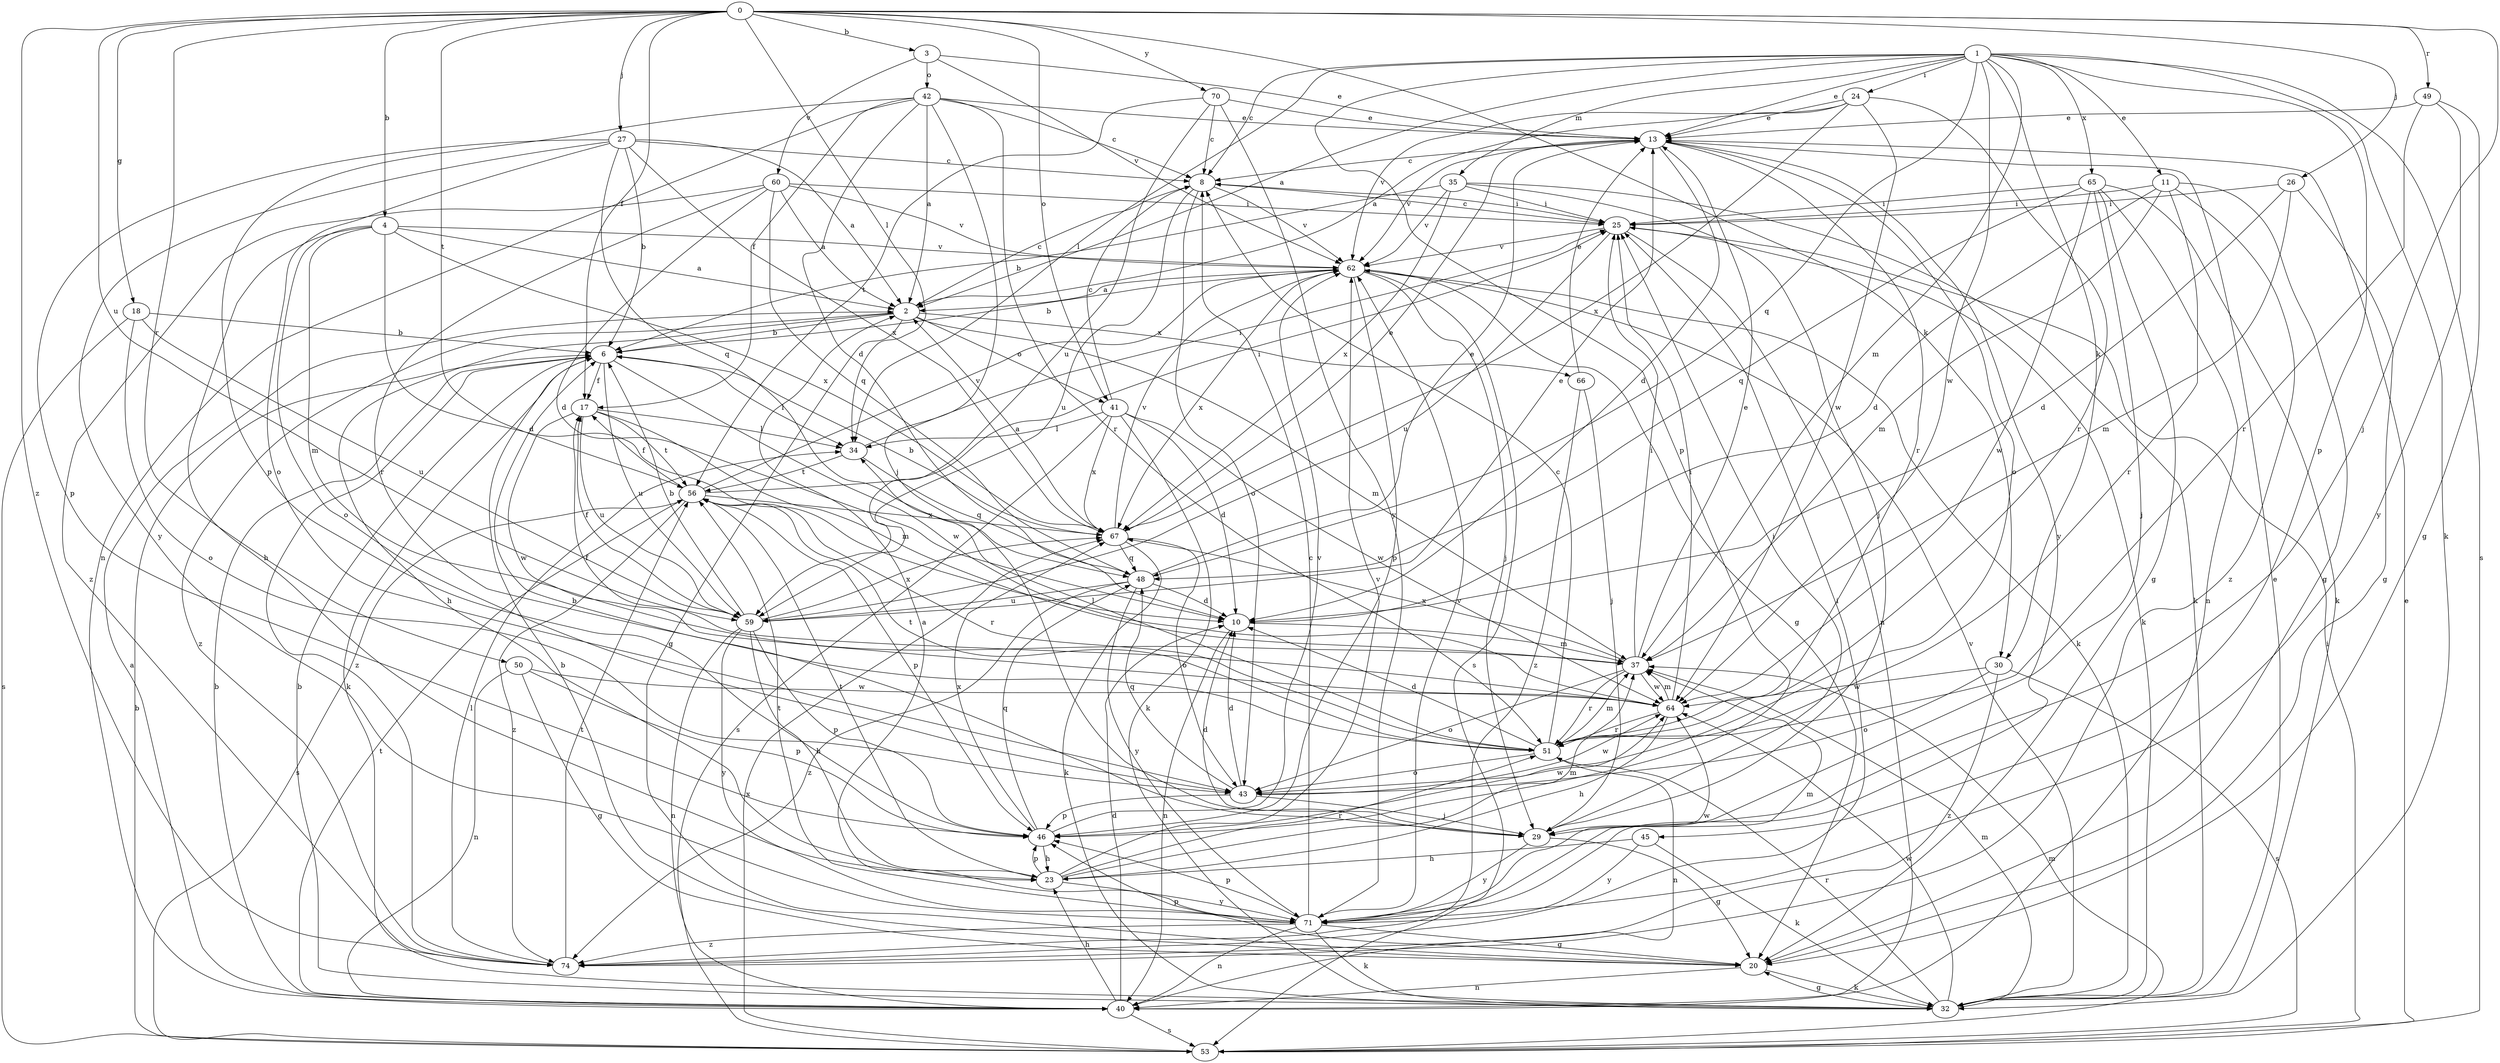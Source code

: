 strict digraph  {
0;
1;
2;
3;
4;
6;
8;
10;
11;
13;
17;
18;
20;
23;
24;
25;
26;
27;
29;
30;
32;
34;
35;
37;
40;
41;
42;
43;
45;
46;
48;
49;
50;
51;
53;
56;
59;
60;
62;
64;
65;
66;
67;
70;
71;
74;
0 -> 3  [label=b];
0 -> 4  [label=b];
0 -> 17  [label=f];
0 -> 18  [label=g];
0 -> 26  [label=j];
0 -> 27  [label=j];
0 -> 29  [label=j];
0 -> 30  [label=k];
0 -> 34  [label=l];
0 -> 41  [label=o];
0 -> 49  [label=r];
0 -> 50  [label=r];
0 -> 56  [label=t];
0 -> 59  [label=u];
0 -> 70  [label=y];
0 -> 74  [label=z];
1 -> 2  [label=a];
1 -> 8  [label=c];
1 -> 11  [label=e];
1 -> 13  [label=e];
1 -> 24  [label=i];
1 -> 30  [label=k];
1 -> 32  [label=k];
1 -> 34  [label=l];
1 -> 35  [label=m];
1 -> 37  [label=m];
1 -> 45  [label=p];
1 -> 46  [label=p];
1 -> 48  [label=q];
1 -> 53  [label=s];
1 -> 64  [label=w];
1 -> 65  [label=x];
2 -> 6  [label=b];
2 -> 8  [label=c];
2 -> 20  [label=g];
2 -> 23  [label=h];
2 -> 37  [label=m];
2 -> 41  [label=o];
2 -> 66  [label=x];
2 -> 74  [label=z];
3 -> 13  [label=e];
3 -> 42  [label=o];
3 -> 60  [label=v];
3 -> 62  [label=v];
4 -> 2  [label=a];
4 -> 10  [label=d];
4 -> 23  [label=h];
4 -> 37  [label=m];
4 -> 43  [label=o];
4 -> 62  [label=v];
4 -> 67  [label=x];
6 -> 17  [label=f];
6 -> 32  [label=k];
6 -> 34  [label=l];
6 -> 59  [label=u];
6 -> 64  [label=w];
6 -> 74  [label=z];
8 -> 25  [label=i];
8 -> 43  [label=o];
8 -> 59  [label=u];
8 -> 62  [label=v];
10 -> 37  [label=m];
10 -> 40  [label=n];
11 -> 10  [label=d];
11 -> 20  [label=g];
11 -> 25  [label=i];
11 -> 37  [label=m];
11 -> 51  [label=r];
11 -> 74  [label=z];
13 -> 8  [label=c];
13 -> 10  [label=d];
13 -> 43  [label=o];
13 -> 51  [label=r];
13 -> 62  [label=v];
13 -> 71  [label=y];
17 -> 34  [label=l];
17 -> 37  [label=m];
17 -> 56  [label=t];
17 -> 59  [label=u];
17 -> 64  [label=w];
18 -> 6  [label=b];
18 -> 43  [label=o];
18 -> 53  [label=s];
18 -> 59  [label=u];
20 -> 6  [label=b];
20 -> 32  [label=k];
20 -> 40  [label=n];
20 -> 46  [label=p];
23 -> 37  [label=m];
23 -> 46  [label=p];
23 -> 51  [label=r];
23 -> 56  [label=t];
23 -> 62  [label=v];
23 -> 71  [label=y];
24 -> 2  [label=a];
24 -> 13  [label=e];
24 -> 51  [label=r];
24 -> 62  [label=v];
24 -> 64  [label=w];
24 -> 67  [label=x];
25 -> 8  [label=c];
25 -> 32  [label=k];
25 -> 40  [label=n];
25 -> 59  [label=u];
25 -> 62  [label=v];
26 -> 10  [label=d];
26 -> 20  [label=g];
26 -> 25  [label=i];
26 -> 37  [label=m];
27 -> 2  [label=a];
27 -> 6  [label=b];
27 -> 8  [label=c];
27 -> 43  [label=o];
27 -> 46  [label=p];
27 -> 48  [label=q];
27 -> 67  [label=x];
27 -> 71  [label=y];
29 -> 6  [label=b];
29 -> 10  [label=d];
29 -> 20  [label=g];
29 -> 25  [label=i];
29 -> 71  [label=y];
30 -> 43  [label=o];
30 -> 53  [label=s];
30 -> 64  [label=w];
30 -> 74  [label=z];
32 -> 6  [label=b];
32 -> 13  [label=e];
32 -> 20  [label=g];
32 -> 37  [label=m];
32 -> 51  [label=r];
32 -> 62  [label=v];
32 -> 64  [label=w];
34 -> 25  [label=i];
34 -> 48  [label=q];
34 -> 56  [label=t];
35 -> 6  [label=b];
35 -> 25  [label=i];
35 -> 29  [label=j];
35 -> 32  [label=k];
35 -> 62  [label=v];
35 -> 67  [label=x];
37 -> 13  [label=e];
37 -> 25  [label=i];
37 -> 43  [label=o];
37 -> 51  [label=r];
37 -> 64  [label=w];
37 -> 67  [label=x];
40 -> 2  [label=a];
40 -> 6  [label=b];
40 -> 10  [label=d];
40 -> 23  [label=h];
40 -> 53  [label=s];
40 -> 56  [label=t];
41 -> 8  [label=c];
41 -> 10  [label=d];
41 -> 32  [label=k];
41 -> 34  [label=l];
41 -> 53  [label=s];
41 -> 64  [label=w];
41 -> 67  [label=x];
42 -> 2  [label=a];
42 -> 8  [label=c];
42 -> 10  [label=d];
42 -> 13  [label=e];
42 -> 17  [label=f];
42 -> 29  [label=j];
42 -> 40  [label=n];
42 -> 46  [label=p];
42 -> 51  [label=r];
43 -> 10  [label=d];
43 -> 29  [label=j];
43 -> 46  [label=p];
43 -> 48  [label=q];
43 -> 64  [label=w];
45 -> 23  [label=h];
45 -> 32  [label=k];
45 -> 71  [label=y];
46 -> 23  [label=h];
46 -> 48  [label=q];
46 -> 62  [label=v];
46 -> 64  [label=w];
46 -> 67  [label=x];
48 -> 10  [label=d];
48 -> 13  [label=e];
48 -> 59  [label=u];
48 -> 71  [label=y];
48 -> 74  [label=z];
49 -> 13  [label=e];
49 -> 20  [label=g];
49 -> 51  [label=r];
49 -> 71  [label=y];
50 -> 20  [label=g];
50 -> 40  [label=n];
50 -> 46  [label=p];
50 -> 64  [label=w];
51 -> 8  [label=c];
51 -> 10  [label=d];
51 -> 34  [label=l];
51 -> 37  [label=m];
51 -> 40  [label=n];
51 -> 43  [label=o];
51 -> 56  [label=t];
53 -> 6  [label=b];
53 -> 13  [label=e];
53 -> 25  [label=i];
53 -> 37  [label=m];
53 -> 67  [label=x];
56 -> 17  [label=f];
56 -> 25  [label=i];
56 -> 46  [label=p];
56 -> 51  [label=r];
56 -> 53  [label=s];
56 -> 62  [label=v];
56 -> 67  [label=x];
56 -> 74  [label=z];
59 -> 6  [label=b];
59 -> 13  [label=e];
59 -> 17  [label=f];
59 -> 23  [label=h];
59 -> 40  [label=n];
59 -> 46  [label=p];
59 -> 67  [label=x];
59 -> 71  [label=y];
60 -> 2  [label=a];
60 -> 10  [label=d];
60 -> 25  [label=i];
60 -> 48  [label=q];
60 -> 51  [label=r];
60 -> 62  [label=v];
60 -> 74  [label=z];
62 -> 2  [label=a];
62 -> 6  [label=b];
62 -> 20  [label=g];
62 -> 29  [label=j];
62 -> 32  [label=k];
62 -> 46  [label=p];
62 -> 53  [label=s];
62 -> 67  [label=x];
64 -> 17  [label=f];
64 -> 23  [label=h];
64 -> 25  [label=i];
64 -> 37  [label=m];
64 -> 51  [label=r];
65 -> 20  [label=g];
65 -> 25  [label=i];
65 -> 29  [label=j];
65 -> 32  [label=k];
65 -> 40  [label=n];
65 -> 48  [label=q];
65 -> 64  [label=w];
66 -> 13  [label=e];
66 -> 29  [label=j];
66 -> 74  [label=z];
67 -> 2  [label=a];
67 -> 6  [label=b];
67 -> 13  [label=e];
67 -> 32  [label=k];
67 -> 43  [label=o];
67 -> 48  [label=q];
67 -> 62  [label=v];
70 -> 8  [label=c];
70 -> 13  [label=e];
70 -> 56  [label=t];
70 -> 59  [label=u];
70 -> 71  [label=y];
71 -> 2  [label=a];
71 -> 8  [label=c];
71 -> 20  [label=g];
71 -> 32  [label=k];
71 -> 37  [label=m];
71 -> 40  [label=n];
71 -> 46  [label=p];
71 -> 56  [label=t];
71 -> 62  [label=v];
71 -> 64  [label=w];
71 -> 74  [label=z];
74 -> 25  [label=i];
74 -> 34  [label=l];
74 -> 56  [label=t];
}
